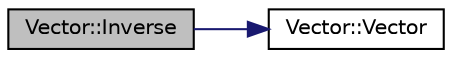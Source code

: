 digraph "Vector::Inverse"
{
 // LATEX_PDF_SIZE
  edge [fontname="Helvetica",fontsize="10",labelfontname="Helvetica",labelfontsize="10"];
  node [fontname="Helvetica",fontsize="10",shape=record];
  rankdir="LR";
  Node1 [label="Vector::Inverse",height=0.2,width=0.4,color="black", fillcolor="grey75", style="filled", fontcolor="black",tooltip="Inverse of a vector."];
  Node1 -> Node2 [color="midnightblue",fontsize="10",style="solid",fontname="Helvetica"];
  Node2 [label="Vector::Vector",height=0.2,width=0.4,color="black", fillcolor="white", style="filled",URL="$class_vector.html#a6f80c73b5f18dcf3f8e36065bdc8b9e5",tooltip="Empty."];
}
